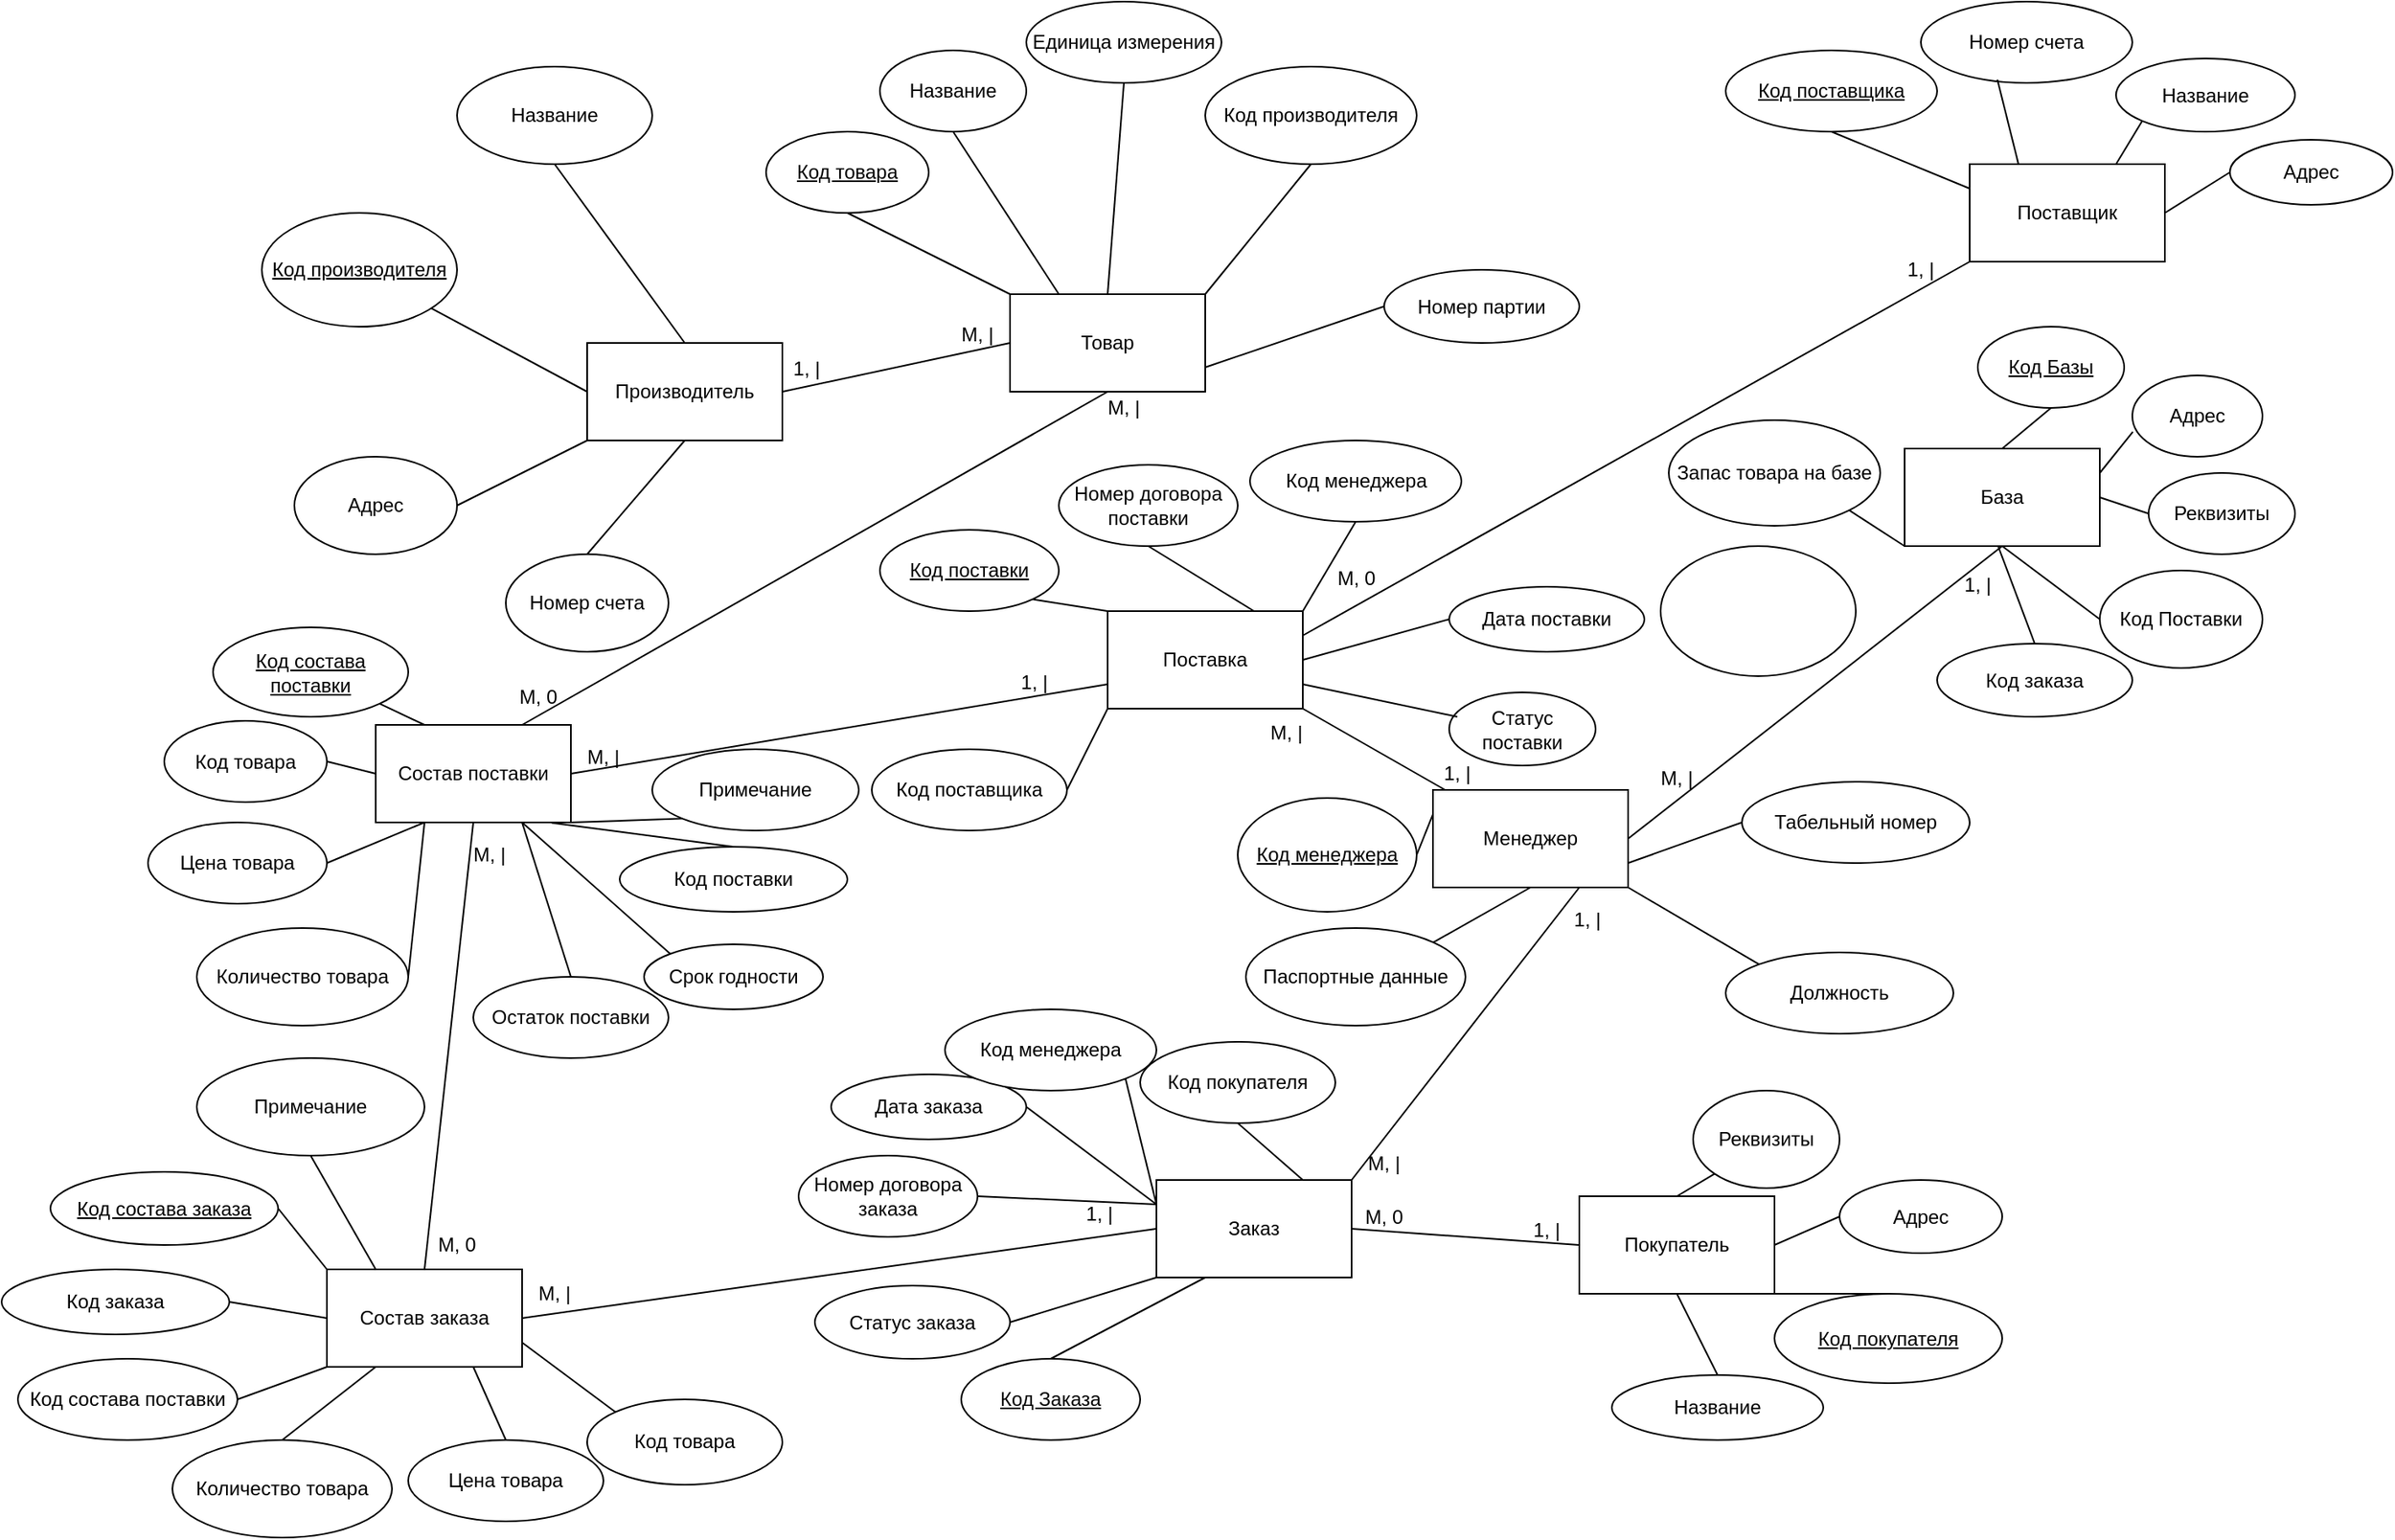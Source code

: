 <mxfile version="21.3.5" type="device">
  <diagram id="R2lEEEUBdFMjLlhIrx00" name="Page-1">
    <mxGraphModel dx="4734" dy="767" grid="1" gridSize="10" guides="1" tooltips="1" connect="1" arrows="1" fold="1" page="1" pageScale="1" pageWidth="3300" pageHeight="4681" math="0" shadow="0" extFonts="Permanent Marker^https://fonts.googleapis.com/css?family=Permanent+Marker">
      <root>
        <mxCell id="0" />
        <mxCell id="1" parent="0" />
        <mxCell id="kJskTAHnGRdRSJ4M2GRQ-1" value="Производитель" style="rounded=0;whiteSpace=wrap;html=1;" parent="1" vertex="1">
          <mxGeometry x="260" y="220" width="120" height="60" as="geometry" />
        </mxCell>
        <mxCell id="kJskTAHnGRdRSJ4M2GRQ-2" value="Товар" style="rounded=0;whiteSpace=wrap;html=1;" parent="1" vertex="1">
          <mxGeometry x="520" y="190" width="120" height="60" as="geometry" />
        </mxCell>
        <mxCell id="kJskTAHnGRdRSJ4M2GRQ-3" value="Поставщик" style="rounded=0;whiteSpace=wrap;html=1;" parent="1" vertex="1">
          <mxGeometry x="1110" y="110" width="120" height="60" as="geometry" />
        </mxCell>
        <mxCell id="kJskTAHnGRdRSJ4M2GRQ-4" value="Покупатель" style="rounded=0;whiteSpace=wrap;html=1;" parent="1" vertex="1">
          <mxGeometry x="870" y="745" width="120" height="60" as="geometry" />
        </mxCell>
        <mxCell id="kJskTAHnGRdRSJ4M2GRQ-5" value="База" style="rounded=0;whiteSpace=wrap;html=1;" parent="1" vertex="1">
          <mxGeometry x="1070" y="285" width="120" height="60" as="geometry" />
        </mxCell>
        <mxCell id="kJskTAHnGRdRSJ4M2GRQ-7" value="Заказ" style="rounded=0;whiteSpace=wrap;html=1;" parent="1" vertex="1">
          <mxGeometry x="610" y="735" width="120" height="60" as="geometry" />
        </mxCell>
        <mxCell id="kJskTAHnGRdRSJ4M2GRQ-9" value="Поставка" style="rounded=0;whiteSpace=wrap;html=1;" parent="1" vertex="1">
          <mxGeometry x="580" y="385" width="120" height="60" as="geometry" />
        </mxCell>
        <mxCell id="kJskTAHnGRdRSJ4M2GRQ-10" value="Менеджер" style="rounded=0;whiteSpace=wrap;html=1;" parent="1" vertex="1">
          <mxGeometry x="780" y="495" width="120" height="60" as="geometry" />
        </mxCell>
        <mxCell id="kJskTAHnGRdRSJ4M2GRQ-11" value="Название" style="ellipse;whiteSpace=wrap;html=1;" parent="1" vertex="1">
          <mxGeometry x="180" y="50" width="120" height="60" as="geometry" />
        </mxCell>
        <mxCell id="kJskTAHnGRdRSJ4M2GRQ-12" value="&lt;u&gt;Код производителя&lt;/u&gt;" style="ellipse;whiteSpace=wrap;html=1;" parent="1" vertex="1">
          <mxGeometry x="60" y="140" width="120" height="70" as="geometry" />
        </mxCell>
        <mxCell id="kJskTAHnGRdRSJ4M2GRQ-13" value="Адрес" style="ellipse;whiteSpace=wrap;html=1;" parent="1" vertex="1">
          <mxGeometry x="80" y="290" width="100" height="60" as="geometry" />
        </mxCell>
        <mxCell id="kJskTAHnGRdRSJ4M2GRQ-14" value="Номер счета" style="ellipse;whiteSpace=wrap;html=1;" parent="1" vertex="1">
          <mxGeometry x="210" y="350" width="100" height="60" as="geometry" />
        </mxCell>
        <mxCell id="kJskTAHnGRdRSJ4M2GRQ-15" value="" style="endArrow=none;html=1;rounded=0;entryX=0.5;entryY=1;entryDx=0;entryDy=0;exitX=0.5;exitY=0;exitDx=0;exitDy=0;" parent="1" source="kJskTAHnGRdRSJ4M2GRQ-1" target="kJskTAHnGRdRSJ4M2GRQ-11" edge="1">
          <mxGeometry width="50" height="50" relative="1" as="geometry">
            <mxPoint x="280" y="220" as="sourcePoint" />
            <mxPoint x="330" y="170" as="targetPoint" />
          </mxGeometry>
        </mxCell>
        <mxCell id="kJskTAHnGRdRSJ4M2GRQ-17" value="" style="endArrow=none;html=1;rounded=0;exitX=0;exitY=0.5;exitDx=0;exitDy=0;" parent="1" source="kJskTAHnGRdRSJ4M2GRQ-1" target="kJskTAHnGRdRSJ4M2GRQ-12" edge="1">
          <mxGeometry width="50" height="50" relative="1" as="geometry">
            <mxPoint x="160" y="280" as="sourcePoint" />
            <mxPoint x="210" y="230" as="targetPoint" />
          </mxGeometry>
        </mxCell>
        <mxCell id="kJskTAHnGRdRSJ4M2GRQ-19" value="" style="endArrow=none;html=1;rounded=0;exitX=1;exitY=0.5;exitDx=0;exitDy=0;entryX=0;entryY=1;entryDx=0;entryDy=0;" parent="1" source="kJskTAHnGRdRSJ4M2GRQ-13" target="kJskTAHnGRdRSJ4M2GRQ-1" edge="1">
          <mxGeometry width="50" height="50" relative="1" as="geometry">
            <mxPoint x="740" y="300" as="sourcePoint" />
            <mxPoint x="790" y="250" as="targetPoint" />
          </mxGeometry>
        </mxCell>
        <mxCell id="kJskTAHnGRdRSJ4M2GRQ-20" value="" style="endArrow=none;html=1;rounded=0;exitX=0.5;exitY=0;exitDx=0;exitDy=0;entryX=0.5;entryY=1;entryDx=0;entryDy=0;" parent="1" source="kJskTAHnGRdRSJ4M2GRQ-14" target="kJskTAHnGRdRSJ4M2GRQ-1" edge="1">
          <mxGeometry width="50" height="50" relative="1" as="geometry">
            <mxPoint x="310" y="360" as="sourcePoint" />
            <mxPoint x="360" y="310" as="targetPoint" />
          </mxGeometry>
        </mxCell>
        <mxCell id="kJskTAHnGRdRSJ4M2GRQ-21" value="" style="endArrow=none;html=1;rounded=0;exitX=1;exitY=0.5;exitDx=0;exitDy=0;entryX=0;entryY=0.5;entryDx=0;entryDy=0;" parent="1" source="kJskTAHnGRdRSJ4M2GRQ-1" target="kJskTAHnGRdRSJ4M2GRQ-2" edge="1">
          <mxGeometry width="50" height="50" relative="1" as="geometry">
            <mxPoint x="430" y="260" as="sourcePoint" />
            <mxPoint x="480" y="210" as="targetPoint" />
          </mxGeometry>
        </mxCell>
        <mxCell id="kJskTAHnGRdRSJ4M2GRQ-22" value="" style="endArrow=none;html=1;rounded=0;entryX=0.5;entryY=1;entryDx=0;entryDy=0;exitX=0.75;exitY=0;exitDx=0;exitDy=0;" parent="1" source="INEstCtHJYuw2tECv8UU-12" target="kJskTAHnGRdRSJ4M2GRQ-2" edge="1">
          <mxGeometry width="50" height="50" relative="1" as="geometry">
            <mxPoint x="560" y="410" as="sourcePoint" />
            <mxPoint x="610" y="360" as="targetPoint" />
          </mxGeometry>
        </mxCell>
        <mxCell id="kJskTAHnGRdRSJ4M2GRQ-23" value="" style="endArrow=none;html=1;rounded=0;exitX=1;exitY=0.25;exitDx=0;exitDy=0;entryX=0;entryY=1;entryDx=0;entryDy=0;" parent="1" source="kJskTAHnGRdRSJ4M2GRQ-9" target="kJskTAHnGRdRSJ4M2GRQ-3" edge="1">
          <mxGeometry width="50" height="50" relative="1" as="geometry">
            <mxPoint x="870" y="490" as="sourcePoint" />
            <mxPoint x="860.0" y="340.0" as="targetPoint" />
          </mxGeometry>
        </mxCell>
        <mxCell id="kJskTAHnGRdRSJ4M2GRQ-24" value="&lt;u&gt;Код товара&lt;/u&gt;" style="ellipse;whiteSpace=wrap;html=1;" parent="1" vertex="1">
          <mxGeometry x="370" y="90" width="100" height="50" as="geometry" />
        </mxCell>
        <mxCell id="kJskTAHnGRdRSJ4M2GRQ-25" value="Название" style="ellipse;whiteSpace=wrap;html=1;" parent="1" vertex="1">
          <mxGeometry x="440" y="40" width="90" height="50" as="geometry" />
        </mxCell>
        <mxCell id="kJskTAHnGRdRSJ4M2GRQ-26" value="Единица измерения" style="ellipse;whiteSpace=wrap;html=1;" parent="1" vertex="1">
          <mxGeometry x="530" y="10" width="120" height="50" as="geometry" />
        </mxCell>
        <mxCell id="kJskTAHnGRdRSJ4M2GRQ-27" value="Код производителя" style="ellipse;whiteSpace=wrap;html=1;" parent="1" vertex="1">
          <mxGeometry x="640" y="50" width="130" height="60" as="geometry" />
        </mxCell>
        <mxCell id="kJskTAHnGRdRSJ4M2GRQ-28" value="" style="endArrow=none;html=1;rounded=0;entryX=0.5;entryY=1;entryDx=0;entryDy=0;exitX=0;exitY=0;exitDx=0;exitDy=0;" parent="1" source="kJskTAHnGRdRSJ4M2GRQ-2" target="kJskTAHnGRdRSJ4M2GRQ-24" edge="1">
          <mxGeometry width="50" height="50" relative="1" as="geometry">
            <mxPoint x="430" y="220" as="sourcePoint" />
            <mxPoint x="480" y="170" as="targetPoint" />
          </mxGeometry>
        </mxCell>
        <mxCell id="kJskTAHnGRdRSJ4M2GRQ-29" value="" style="endArrow=none;html=1;rounded=0;entryX=0.5;entryY=1;entryDx=0;entryDy=0;exitX=0.25;exitY=0;exitDx=0;exitDy=0;" parent="1" source="kJskTAHnGRdRSJ4M2GRQ-2" target="kJskTAHnGRdRSJ4M2GRQ-25" edge="1">
          <mxGeometry width="50" height="50" relative="1" as="geometry">
            <mxPoint x="520" y="160" as="sourcePoint" />
            <mxPoint x="570" y="110" as="targetPoint" />
          </mxGeometry>
        </mxCell>
        <mxCell id="kJskTAHnGRdRSJ4M2GRQ-30" value="" style="endArrow=none;html=1;rounded=0;entryX=0.5;entryY=1;entryDx=0;entryDy=0;exitX=0.5;exitY=0;exitDx=0;exitDy=0;" parent="1" source="kJskTAHnGRdRSJ4M2GRQ-2" target="kJskTAHnGRdRSJ4M2GRQ-26" edge="1">
          <mxGeometry width="50" height="50" relative="1" as="geometry">
            <mxPoint x="580" y="150" as="sourcePoint" />
            <mxPoint x="630" y="100" as="targetPoint" />
          </mxGeometry>
        </mxCell>
        <mxCell id="kJskTAHnGRdRSJ4M2GRQ-31" value="" style="endArrow=none;html=1;rounded=0;entryX=0.5;entryY=1;entryDx=0;entryDy=0;exitX=1;exitY=0;exitDx=0;exitDy=0;" parent="1" source="kJskTAHnGRdRSJ4M2GRQ-2" target="kJskTAHnGRdRSJ4M2GRQ-27" edge="1">
          <mxGeometry width="50" height="50" relative="1" as="geometry">
            <mxPoint x="670" y="180" as="sourcePoint" />
            <mxPoint x="720" y="130" as="targetPoint" />
          </mxGeometry>
        </mxCell>
        <mxCell id="kJskTAHnGRdRSJ4M2GRQ-32" value="Цена товара" style="ellipse;whiteSpace=wrap;html=1;" parent="1" vertex="1">
          <mxGeometry x="-10" y="515" width="110" height="50" as="geometry" />
        </mxCell>
        <mxCell id="kJskTAHnGRdRSJ4M2GRQ-33" value="Количество товара" style="ellipse;whiteSpace=wrap;html=1;" parent="1" vertex="1">
          <mxGeometry x="20" y="580" width="130" height="60" as="geometry" />
        </mxCell>
        <mxCell id="kJskTAHnGRdRSJ4M2GRQ-35" value="Код товара" style="ellipse;whiteSpace=wrap;html=1;" parent="1" vertex="1">
          <mxGeometry y="452.5" width="100" height="50" as="geometry" />
        </mxCell>
        <mxCell id="kJskTAHnGRdRSJ4M2GRQ-37" value="Номер договора поставки" style="ellipse;whiteSpace=wrap;html=1;" parent="1" vertex="1">
          <mxGeometry x="550" y="295" width="110" height="50" as="geometry" />
        </mxCell>
        <mxCell id="kJskTAHnGRdRSJ4M2GRQ-38" value="" style="endArrow=none;html=1;rounded=0;entryX=1;entryY=0.5;entryDx=0;entryDy=0;exitX=0;exitY=0.5;exitDx=0;exitDy=0;" parent="1" source="INEstCtHJYuw2tECv8UU-12" target="kJskTAHnGRdRSJ4M2GRQ-35" edge="1">
          <mxGeometry width="50" height="50" relative="1" as="geometry">
            <mxPoint x="190" y="445" as="sourcePoint" />
            <mxPoint x="240" y="395" as="targetPoint" />
          </mxGeometry>
        </mxCell>
        <mxCell id="kJskTAHnGRdRSJ4M2GRQ-39" value="" style="endArrow=none;html=1;rounded=0;entryX=1;entryY=0.5;entryDx=0;entryDy=0;exitX=0.25;exitY=1;exitDx=0;exitDy=0;" parent="1" source="INEstCtHJYuw2tECv8UU-12" target="kJskTAHnGRdRSJ4M2GRQ-32" edge="1">
          <mxGeometry width="50" height="50" relative="1" as="geometry">
            <mxPoint x="220" y="535" as="sourcePoint" />
            <mxPoint x="270" y="485" as="targetPoint" />
          </mxGeometry>
        </mxCell>
        <mxCell id="kJskTAHnGRdRSJ4M2GRQ-40" value="" style="endArrow=none;html=1;rounded=0;entryX=1;entryY=1;entryDx=0;entryDy=0;exitX=0;exitY=0;exitDx=0;exitDy=0;" parent="1" source="kJskTAHnGRdRSJ4M2GRQ-9" target="kJskTAHnGRdRSJ4M2GRQ-43" edge="1">
          <mxGeometry width="50" height="50" relative="1" as="geometry">
            <mxPoint x="490" y="425" as="sourcePoint" />
            <mxPoint x="543.693" y="316.321" as="targetPoint" />
          </mxGeometry>
        </mxCell>
        <mxCell id="kJskTAHnGRdRSJ4M2GRQ-41" value="" style="endArrow=none;html=1;rounded=0;exitX=0.5;exitY=1;exitDx=0;exitDy=0;entryX=0.75;entryY=0;entryDx=0;entryDy=0;" parent="1" source="kJskTAHnGRdRSJ4M2GRQ-37" target="kJskTAHnGRdRSJ4M2GRQ-9" edge="1">
          <mxGeometry width="50" height="50" relative="1" as="geometry">
            <mxPoint x="630" y="650" as="sourcePoint" />
            <mxPoint x="690" y="600" as="targetPoint" />
          </mxGeometry>
        </mxCell>
        <mxCell id="kJskTAHnGRdRSJ4M2GRQ-42" value="" style="endArrow=none;html=1;rounded=0;entryX=1;entryY=0.5;entryDx=0;entryDy=0;exitX=0.25;exitY=1;exitDx=0;exitDy=0;" parent="1" source="INEstCtHJYuw2tECv8UU-12" target="kJskTAHnGRdRSJ4M2GRQ-33" edge="1">
          <mxGeometry width="50" height="50" relative="1" as="geometry">
            <mxPoint x="340" y="605" as="sourcePoint" />
            <mxPoint x="390" y="555" as="targetPoint" />
          </mxGeometry>
        </mxCell>
        <mxCell id="kJskTAHnGRdRSJ4M2GRQ-43" value="&lt;u&gt;Код поставки&lt;/u&gt;" style="ellipse;whiteSpace=wrap;html=1;" parent="1" vertex="1">
          <mxGeometry x="440" y="335" width="110" height="50" as="geometry" />
        </mxCell>
        <mxCell id="kJskTAHnGRdRSJ4M2GRQ-44" value="Код поставщика" style="ellipse;whiteSpace=wrap;html=1;" parent="1" vertex="1">
          <mxGeometry x="435" y="470" width="120" height="50" as="geometry" />
        </mxCell>
        <mxCell id="kJskTAHnGRdRSJ4M2GRQ-45" value="Дата поставки" style="ellipse;whiteSpace=wrap;html=1;" parent="1" vertex="1">
          <mxGeometry x="790" y="370" width="120" height="40" as="geometry" />
        </mxCell>
        <mxCell id="kJskTAHnGRdRSJ4M2GRQ-49" value="" style="endArrow=none;html=1;rounded=0;entryX=1;entryY=0.5;entryDx=0;entryDy=0;exitX=0;exitY=1;exitDx=0;exitDy=0;" parent="1" source="kJskTAHnGRdRSJ4M2GRQ-9" target="kJskTAHnGRdRSJ4M2GRQ-44" edge="1">
          <mxGeometry width="50" height="50" relative="1" as="geometry">
            <mxPoint x="610" y="440" as="sourcePoint" />
            <mxPoint x="690" y="310" as="targetPoint" />
          </mxGeometry>
        </mxCell>
        <mxCell id="kJskTAHnGRdRSJ4M2GRQ-50" value="" style="endArrow=none;html=1;rounded=0;entryX=0;entryY=0.5;entryDx=0;entryDy=0;exitX=1;exitY=0.5;exitDx=0;exitDy=0;" parent="1" source="kJskTAHnGRdRSJ4M2GRQ-9" target="kJskTAHnGRdRSJ4M2GRQ-45" edge="1">
          <mxGeometry width="50" height="50" relative="1" as="geometry">
            <mxPoint x="980" y="250" as="sourcePoint" />
            <mxPoint x="1030" y="200" as="targetPoint" />
          </mxGeometry>
        </mxCell>
        <mxCell id="kJskTAHnGRdRSJ4M2GRQ-51" value="&lt;u&gt;Код поставщика&lt;/u&gt;" style="ellipse;whiteSpace=wrap;html=1;" parent="1" vertex="1">
          <mxGeometry x="960" y="40" width="130" height="50" as="geometry" />
        </mxCell>
        <mxCell id="kJskTAHnGRdRSJ4M2GRQ-52" value="Номер счета" style="ellipse;whiteSpace=wrap;html=1;" parent="1" vertex="1">
          <mxGeometry x="1080" y="10" width="130" height="50" as="geometry" />
        </mxCell>
        <mxCell id="kJskTAHnGRdRSJ4M2GRQ-53" value="Название" style="ellipse;whiteSpace=wrap;html=1;" parent="1" vertex="1">
          <mxGeometry x="1200" y="45" width="110" height="45" as="geometry" />
        </mxCell>
        <mxCell id="kJskTAHnGRdRSJ4M2GRQ-54" value="Адрес" style="ellipse;whiteSpace=wrap;html=1;" parent="1" vertex="1">
          <mxGeometry x="1270" y="95" width="100" height="40" as="geometry" />
        </mxCell>
        <mxCell id="kJskTAHnGRdRSJ4M2GRQ-55" value="" style="endArrow=none;html=1;rounded=0;entryX=0.5;entryY=1;entryDx=0;entryDy=0;exitX=0;exitY=0.25;exitDx=0;exitDy=0;" parent="1" source="kJskTAHnGRdRSJ4M2GRQ-3" target="kJskTAHnGRdRSJ4M2GRQ-51" edge="1">
          <mxGeometry width="50" height="50" relative="1" as="geometry">
            <mxPoint x="1010" y="210" as="sourcePoint" />
            <mxPoint x="1060" y="160" as="targetPoint" />
          </mxGeometry>
        </mxCell>
        <mxCell id="kJskTAHnGRdRSJ4M2GRQ-56" value="" style="endArrow=none;html=1;rounded=0;entryX=0.362;entryY=0.96;entryDx=0;entryDy=0;entryPerimeter=0;exitX=0.25;exitY=0;exitDx=0;exitDy=0;" parent="1" source="kJskTAHnGRdRSJ4M2GRQ-3" target="kJskTAHnGRdRSJ4M2GRQ-52" edge="1">
          <mxGeometry width="50" height="50" relative="1" as="geometry">
            <mxPoint x="1050" y="230" as="sourcePoint" />
            <mxPoint x="1100" y="180" as="targetPoint" />
          </mxGeometry>
        </mxCell>
        <mxCell id="kJskTAHnGRdRSJ4M2GRQ-57" value="" style="endArrow=none;html=1;rounded=0;entryX=0;entryY=1;entryDx=0;entryDy=0;exitX=0.75;exitY=0;exitDx=0;exitDy=0;" parent="1" source="kJskTAHnGRdRSJ4M2GRQ-3" target="kJskTAHnGRdRSJ4M2GRQ-53" edge="1">
          <mxGeometry width="50" height="50" relative="1" as="geometry">
            <mxPoint x="1100" y="250" as="sourcePoint" />
            <mxPoint x="1150" y="200" as="targetPoint" />
          </mxGeometry>
        </mxCell>
        <mxCell id="kJskTAHnGRdRSJ4M2GRQ-58" value="" style="endArrow=none;html=1;rounded=0;entryX=0;entryY=0.5;entryDx=0;entryDy=0;exitX=1;exitY=0.5;exitDx=0;exitDy=0;" parent="1" source="kJskTAHnGRdRSJ4M2GRQ-3" target="kJskTAHnGRdRSJ4M2GRQ-54" edge="1">
          <mxGeometry width="50" height="50" relative="1" as="geometry">
            <mxPoint x="1150" y="280" as="sourcePoint" />
            <mxPoint x="1200" y="230" as="targetPoint" />
          </mxGeometry>
        </mxCell>
        <mxCell id="kJskTAHnGRdRSJ4M2GRQ-60" value="&lt;u&gt;Код Базы&lt;/u&gt;" style="ellipse;whiteSpace=wrap;html=1;" parent="1" vertex="1">
          <mxGeometry x="1115" y="210" width="90" height="50" as="geometry" />
        </mxCell>
        <mxCell id="kJskTAHnGRdRSJ4M2GRQ-61" value="Адрес" style="ellipse;whiteSpace=wrap;html=1;" parent="1" vertex="1">
          <mxGeometry x="1210" y="240" width="80" height="50" as="geometry" />
        </mxCell>
        <mxCell id="kJskTAHnGRdRSJ4M2GRQ-62" value="Реквизиты" style="ellipse;whiteSpace=wrap;html=1;" parent="1" vertex="1">
          <mxGeometry x="1220" y="300" width="90" height="50" as="geometry" />
        </mxCell>
        <mxCell id="kJskTAHnGRdRSJ4M2GRQ-63" value="Код Поставки" style="ellipse;whiteSpace=wrap;html=1;" parent="1" vertex="1">
          <mxGeometry x="1190" y="360" width="100" height="60" as="geometry" />
        </mxCell>
        <mxCell id="kJskTAHnGRdRSJ4M2GRQ-64" value="" style="endArrow=none;html=1;rounded=0;exitX=1;exitY=1;exitDx=0;exitDy=0;" parent="1" source="kJskTAHnGRdRSJ4M2GRQ-9" target="kJskTAHnGRdRSJ4M2GRQ-10" edge="1">
          <mxGeometry width="50" height="50" relative="1" as="geometry">
            <mxPoint x="1140" y="410" as="sourcePoint" />
            <mxPoint x="1190" y="360" as="targetPoint" />
          </mxGeometry>
        </mxCell>
        <mxCell id="kJskTAHnGRdRSJ4M2GRQ-65" value="" style="endArrow=none;html=1;rounded=0;exitX=1;exitY=0.5;exitDx=0;exitDy=0;entryX=0.5;entryY=1;entryDx=0;entryDy=0;" parent="1" source="kJskTAHnGRdRSJ4M2GRQ-10" target="kJskTAHnGRdRSJ4M2GRQ-5" edge="1">
          <mxGeometry width="50" height="50" relative="1" as="geometry">
            <mxPoint x="1300" y="400" as="sourcePoint" />
            <mxPoint x="1350" y="350" as="targetPoint" />
          </mxGeometry>
        </mxCell>
        <mxCell id="kJskTAHnGRdRSJ4M2GRQ-66" value="" style="endArrow=none;html=1;rounded=0;entryX=0;entryY=0.5;entryDx=0;entryDy=0;exitX=1;exitY=0.5;exitDx=0;exitDy=0;" parent="1" source="kJskTAHnGRdRSJ4M2GRQ-5" target="kJskTAHnGRdRSJ4M2GRQ-62" edge="1">
          <mxGeometry width="50" height="50" relative="1" as="geometry">
            <mxPoint x="1020" y="530" as="sourcePoint" />
            <mxPoint x="1070" y="480" as="targetPoint" />
          </mxGeometry>
        </mxCell>
        <mxCell id="kJskTAHnGRdRSJ4M2GRQ-67" value="" style="endArrow=none;html=1;rounded=0;entryX=0;entryY=0.5;entryDx=0;entryDy=0;exitX=0.5;exitY=1;exitDx=0;exitDy=0;" parent="1" source="kJskTAHnGRdRSJ4M2GRQ-5" target="kJskTAHnGRdRSJ4M2GRQ-63" edge="1">
          <mxGeometry width="50" height="50" relative="1" as="geometry">
            <mxPoint x="1110" y="530" as="sourcePoint" />
            <mxPoint x="1160" y="480" as="targetPoint" />
          </mxGeometry>
        </mxCell>
        <mxCell id="kJskTAHnGRdRSJ4M2GRQ-68" value="" style="endArrow=none;html=1;rounded=0;entryX=0.004;entryY=0.693;entryDx=0;entryDy=0;entryPerimeter=0;exitX=1;exitY=0.25;exitDx=0;exitDy=0;" parent="1" source="kJskTAHnGRdRSJ4M2GRQ-5" target="kJskTAHnGRdRSJ4M2GRQ-61" edge="1">
          <mxGeometry width="50" height="50" relative="1" as="geometry">
            <mxPoint x="1080" y="460" as="sourcePoint" />
            <mxPoint x="1130" y="410" as="targetPoint" />
          </mxGeometry>
        </mxCell>
        <mxCell id="kJskTAHnGRdRSJ4M2GRQ-69" value="" style="endArrow=none;html=1;rounded=0;entryX=0.5;entryY=1;entryDx=0;entryDy=0;exitX=0.5;exitY=0;exitDx=0;exitDy=0;" parent="1" source="kJskTAHnGRdRSJ4M2GRQ-5" target="kJskTAHnGRdRSJ4M2GRQ-60" edge="1">
          <mxGeometry width="50" height="50" relative="1" as="geometry">
            <mxPoint x="1040" y="430" as="sourcePoint" />
            <mxPoint x="1090" y="380" as="targetPoint" />
          </mxGeometry>
        </mxCell>
        <mxCell id="kJskTAHnGRdRSJ4M2GRQ-70" value="&lt;u&gt;Код менеджера&lt;/u&gt;" style="ellipse;whiteSpace=wrap;html=1;" parent="1" vertex="1">
          <mxGeometry x="660" y="500" width="110" height="70" as="geometry" />
        </mxCell>
        <mxCell id="kJskTAHnGRdRSJ4M2GRQ-71" value="Должность" style="ellipse;whiteSpace=wrap;html=1;" parent="1" vertex="1">
          <mxGeometry x="960" y="595" width="140" height="50" as="geometry" />
        </mxCell>
        <mxCell id="kJskTAHnGRdRSJ4M2GRQ-72" value="Паспортные данные" style="ellipse;whiteSpace=wrap;html=1;" parent="1" vertex="1">
          <mxGeometry x="665" y="580" width="135" height="60" as="geometry" />
        </mxCell>
        <mxCell id="kJskTAHnGRdRSJ4M2GRQ-73" value="Табельный номер" style="ellipse;whiteSpace=wrap;html=1;" parent="1" vertex="1">
          <mxGeometry x="970" y="490" width="140" height="50" as="geometry" />
        </mxCell>
        <mxCell id="kJskTAHnGRdRSJ4M2GRQ-74" value="" style="endArrow=none;html=1;rounded=0;entryX=1;entryY=0;entryDx=0;entryDy=0;exitX=0.5;exitY=1;exitDx=0;exitDy=0;" parent="1" source="kJskTAHnGRdRSJ4M2GRQ-10" target="kJskTAHnGRdRSJ4M2GRQ-72" edge="1">
          <mxGeometry width="50" height="50" relative="1" as="geometry">
            <mxPoint x="750" y="745" as="sourcePoint" />
            <mxPoint x="800" y="695" as="targetPoint" />
          </mxGeometry>
        </mxCell>
        <mxCell id="kJskTAHnGRdRSJ4M2GRQ-75" value="" style="endArrow=none;html=1;rounded=0;entryX=0;entryY=0;entryDx=0;entryDy=0;exitX=1;exitY=1;exitDx=0;exitDy=0;" parent="1" source="kJskTAHnGRdRSJ4M2GRQ-10" target="kJskTAHnGRdRSJ4M2GRQ-71" edge="1">
          <mxGeometry width="50" height="50" relative="1" as="geometry">
            <mxPoint x="840" y="735" as="sourcePoint" />
            <mxPoint x="890" y="685" as="targetPoint" />
          </mxGeometry>
        </mxCell>
        <mxCell id="kJskTAHnGRdRSJ4M2GRQ-76" value="" style="endArrow=none;html=1;rounded=0;entryX=1;entryY=0.5;entryDx=0;entryDy=0;exitX=0;exitY=0.25;exitDx=0;exitDy=0;" parent="1" source="kJskTAHnGRdRSJ4M2GRQ-10" target="kJskTAHnGRdRSJ4M2GRQ-70" edge="1">
          <mxGeometry width="50" height="50" relative="1" as="geometry">
            <mxPoint x="640" y="695" as="sourcePoint" />
            <mxPoint x="690" y="645" as="targetPoint" />
          </mxGeometry>
        </mxCell>
        <mxCell id="kJskTAHnGRdRSJ4M2GRQ-77" value="" style="endArrow=none;html=1;rounded=0;entryX=0;entryY=0.5;entryDx=0;entryDy=0;exitX=1;exitY=0.75;exitDx=0;exitDy=0;" parent="1" source="kJskTAHnGRdRSJ4M2GRQ-10" target="kJskTAHnGRdRSJ4M2GRQ-73" edge="1">
          <mxGeometry width="50" height="50" relative="1" as="geometry">
            <mxPoint x="970" y="725" as="sourcePoint" />
            <mxPoint x="1020" y="675" as="targetPoint" />
          </mxGeometry>
        </mxCell>
        <mxCell id="kJskTAHnGRdRSJ4M2GRQ-79" value="Код менеджера" style="ellipse;whiteSpace=wrap;html=1;" parent="1" vertex="1">
          <mxGeometry x="667.5" y="280" width="130" height="50" as="geometry" />
        </mxCell>
        <mxCell id="kJskTAHnGRdRSJ4M2GRQ-80" value="" style="endArrow=none;html=1;rounded=0;entryX=0.5;entryY=1;entryDx=0;entryDy=0;exitX=1;exitY=0;exitDx=0;exitDy=0;" parent="1" source="kJskTAHnGRdRSJ4M2GRQ-9" target="kJskTAHnGRdRSJ4M2GRQ-79" edge="1">
          <mxGeometry width="50" height="50" relative="1" as="geometry">
            <mxPoint x="980.0" y="280" as="sourcePoint" />
            <mxPoint x="1040" y="450" as="targetPoint" />
          </mxGeometry>
        </mxCell>
        <mxCell id="kJskTAHnGRdRSJ4M2GRQ-82" value="Номер договора заказа" style="ellipse;whiteSpace=wrap;html=1;" parent="1" vertex="1">
          <mxGeometry x="390" y="720" width="110" height="50" as="geometry" />
        </mxCell>
        <mxCell id="kJskTAHnGRdRSJ4M2GRQ-84" value="&lt;u&gt;Код Заказа&lt;/u&gt;" style="ellipse;whiteSpace=wrap;html=1;" parent="1" vertex="1">
          <mxGeometry x="490" y="845" width="110" height="50" as="geometry" />
        </mxCell>
        <mxCell id="kJskTAHnGRdRSJ4M2GRQ-85" value="Код покупателя" style="ellipse;whiteSpace=wrap;html=1;" parent="1" vertex="1">
          <mxGeometry x="600" y="650" width="120" height="50" as="geometry" />
        </mxCell>
        <mxCell id="kJskTAHnGRdRSJ4M2GRQ-86" value="Дата заказа" style="ellipse;whiteSpace=wrap;html=1;" parent="1" vertex="1">
          <mxGeometry x="410" y="670" width="120" height="40" as="geometry" />
        </mxCell>
        <mxCell id="kJskTAHnGRdRSJ4M2GRQ-88" value="" style="endArrow=none;html=1;rounded=0;entryX=0.5;entryY=0;entryDx=0;entryDy=0;exitX=0.25;exitY=1;exitDx=0;exitDy=0;" parent="1" source="kJskTAHnGRdRSJ4M2GRQ-7" target="kJskTAHnGRdRSJ4M2GRQ-84" edge="1">
          <mxGeometry width="50" height="50" relative="1" as="geometry">
            <mxPoint x="180" y="1025" as="sourcePoint" />
            <mxPoint x="230" y="975" as="targetPoint" />
          </mxGeometry>
        </mxCell>
        <mxCell id="kJskTAHnGRdRSJ4M2GRQ-90" value="" style="endArrow=none;html=1;rounded=0;entryX=0.5;entryY=1;entryDx=0;entryDy=0;exitX=0.75;exitY=0;exitDx=0;exitDy=0;" parent="1" source="kJskTAHnGRdRSJ4M2GRQ-7" target="kJskTAHnGRdRSJ4M2GRQ-85" edge="1">
          <mxGeometry width="50" height="50" relative="1" as="geometry">
            <mxPoint x="-60" y="865" as="sourcePoint" />
            <mxPoint x="-10" y="815" as="targetPoint" />
          </mxGeometry>
        </mxCell>
        <mxCell id="kJskTAHnGRdRSJ4M2GRQ-92" value="Код менеджера" style="ellipse;whiteSpace=wrap;html=1;" parent="1" vertex="1">
          <mxGeometry x="480" y="630" width="130" height="50" as="geometry" />
        </mxCell>
        <mxCell id="kJskTAHnGRdRSJ4M2GRQ-94" value="Статус заказа" style="ellipse;whiteSpace=wrap;html=1;" parent="1" vertex="1">
          <mxGeometry x="400" y="800" width="120" height="45" as="geometry" />
        </mxCell>
        <mxCell id="kJskTAHnGRdRSJ4M2GRQ-95" value="Статус поставки" style="ellipse;whiteSpace=wrap;html=1;" parent="1" vertex="1">
          <mxGeometry x="790" y="435" width="90" height="45" as="geometry" />
        </mxCell>
        <mxCell id="kJskTAHnGRdRSJ4M2GRQ-96" value="" style="endArrow=none;html=1;rounded=0;entryX=1;entryY=0.75;entryDx=0;entryDy=0;exitX=0.5;exitY=0;exitDx=0;exitDy=0;" parent="1" source="kJskTAHnGRdRSJ4M2GRQ-126" target="kJskTAHnGRdRSJ4M2GRQ-9" edge="1">
          <mxGeometry width="50" height="50" relative="1" as="geometry">
            <mxPoint x="840" y="550" as="sourcePoint" />
            <mxPoint x="890" y="500" as="targetPoint" />
          </mxGeometry>
        </mxCell>
        <mxCell id="kJskTAHnGRdRSJ4M2GRQ-97" value="Адрес" style="ellipse;whiteSpace=wrap;html=1;" parent="1" vertex="1">
          <mxGeometry x="1030" y="735" width="100" height="45" as="geometry" />
        </mxCell>
        <mxCell id="kJskTAHnGRdRSJ4M2GRQ-98" value="&lt;u&gt;Код покупателя&lt;/u&gt;" style="ellipse;whiteSpace=wrap;html=1;" parent="1" vertex="1">
          <mxGeometry x="990" y="805" width="140" height="55" as="geometry" />
        </mxCell>
        <mxCell id="kJskTAHnGRdRSJ4M2GRQ-99" value="Название" style="ellipse;whiteSpace=wrap;html=1;" parent="1" vertex="1">
          <mxGeometry x="890" y="855" width="130" height="40" as="geometry" />
        </mxCell>
        <mxCell id="kJskTAHnGRdRSJ4M2GRQ-100" value="Реквизиты" style="ellipse;whiteSpace=wrap;html=1;" parent="1" vertex="1">
          <mxGeometry x="940" y="680" width="90" height="60" as="geometry" />
        </mxCell>
        <mxCell id="kJskTAHnGRdRSJ4M2GRQ-101" value="" style="endArrow=none;html=1;rounded=0;entryX=0;entryY=0.5;entryDx=0;entryDy=0;exitX=1;exitY=0.5;exitDx=0;exitDy=0;" parent="1" source="kJskTAHnGRdRSJ4M2GRQ-4" target="kJskTAHnGRdRSJ4M2GRQ-97" edge="1">
          <mxGeometry width="50" height="50" relative="1" as="geometry">
            <mxPoint x="820" y="625" as="sourcePoint" />
            <mxPoint x="870" y="575" as="targetPoint" />
          </mxGeometry>
        </mxCell>
        <mxCell id="kJskTAHnGRdRSJ4M2GRQ-102" value="" style="endArrow=none;html=1;rounded=0;entryX=0;entryY=1;entryDx=0;entryDy=0;exitX=0.5;exitY=0;exitDx=0;exitDy=0;" parent="1" source="kJskTAHnGRdRSJ4M2GRQ-4" target="kJskTAHnGRdRSJ4M2GRQ-100" edge="1">
          <mxGeometry width="50" height="50" relative="1" as="geometry">
            <mxPoint x="880" y="645" as="sourcePoint" />
            <mxPoint x="930" y="595" as="targetPoint" />
          </mxGeometry>
        </mxCell>
        <mxCell id="kJskTAHnGRdRSJ4M2GRQ-103" value="" style="endArrow=none;html=1;rounded=0;entryX=0.5;entryY=0;entryDx=0;entryDy=0;exitX=1;exitY=1;exitDx=0;exitDy=0;" parent="1" source="kJskTAHnGRdRSJ4M2GRQ-4" target="kJskTAHnGRdRSJ4M2GRQ-98" edge="1">
          <mxGeometry width="50" height="50" relative="1" as="geometry">
            <mxPoint x="730" y="625" as="sourcePoint" />
            <mxPoint x="780" y="575" as="targetPoint" />
          </mxGeometry>
        </mxCell>
        <mxCell id="kJskTAHnGRdRSJ4M2GRQ-104" value="" style="endArrow=none;html=1;rounded=0;entryX=0.5;entryY=1;entryDx=0;entryDy=0;exitX=0.5;exitY=0;exitDx=0;exitDy=0;" parent="1" source="kJskTAHnGRdRSJ4M2GRQ-99" target="kJskTAHnGRdRSJ4M2GRQ-4" edge="1">
          <mxGeometry width="50" height="50" relative="1" as="geometry">
            <mxPoint x="820" y="975" as="sourcePoint" />
            <mxPoint x="870" y="925" as="targetPoint" />
          </mxGeometry>
        </mxCell>
        <mxCell id="kJskTAHnGRdRSJ4M2GRQ-106" value="" style="endArrow=none;html=1;rounded=0;entryX=1;entryY=0.5;entryDx=0;entryDy=0;exitX=0;exitY=0.25;exitDx=0;exitDy=0;" parent="1" source="kJskTAHnGRdRSJ4M2GRQ-7" target="kJskTAHnGRdRSJ4M2GRQ-82" edge="1">
          <mxGeometry width="50" height="50" relative="1" as="geometry">
            <mxPoint x="240" y="785" as="sourcePoint" />
            <mxPoint x="290" y="735" as="targetPoint" />
          </mxGeometry>
        </mxCell>
        <mxCell id="kJskTAHnGRdRSJ4M2GRQ-107" value="" style="endArrow=none;html=1;rounded=0;entryX=1;entryY=0.5;entryDx=0;entryDy=0;exitX=0;exitY=1;exitDx=0;exitDy=0;" parent="1" source="kJskTAHnGRdRSJ4M2GRQ-7" target="kJskTAHnGRdRSJ4M2GRQ-94" edge="1">
          <mxGeometry width="50" height="50" relative="1" as="geometry">
            <mxPoint x="310" y="805" as="sourcePoint" />
            <mxPoint x="360" y="755" as="targetPoint" />
          </mxGeometry>
        </mxCell>
        <mxCell id="kJskTAHnGRdRSJ4M2GRQ-108" value="" style="endArrow=none;html=1;rounded=0;entryX=1;entryY=0.5;entryDx=0;entryDy=0;exitX=0;exitY=0.25;exitDx=0;exitDy=0;" parent="1" source="kJskTAHnGRdRSJ4M2GRQ-7" target="kJskTAHnGRdRSJ4M2GRQ-86" edge="1">
          <mxGeometry width="50" height="50" relative="1" as="geometry">
            <mxPoint x="510" y="775" as="sourcePoint" />
            <mxPoint x="560" y="725" as="targetPoint" />
          </mxGeometry>
        </mxCell>
        <mxCell id="kJskTAHnGRdRSJ4M2GRQ-109" value="" style="endArrow=none;html=1;rounded=0;entryX=1;entryY=1;entryDx=0;entryDy=0;exitX=0;exitY=0.25;exitDx=0;exitDy=0;" parent="1" source="kJskTAHnGRdRSJ4M2GRQ-7" target="kJskTAHnGRdRSJ4M2GRQ-92" edge="1">
          <mxGeometry width="50" height="50" relative="1" as="geometry">
            <mxPoint x="530" y="785" as="sourcePoint" />
            <mxPoint x="580" y="735" as="targetPoint" />
          </mxGeometry>
        </mxCell>
        <mxCell id="kJskTAHnGRdRSJ4M2GRQ-110" value="" style="endArrow=none;html=1;rounded=0;entryX=1;entryY=0.5;entryDx=0;entryDy=0;exitX=0;exitY=0.5;exitDx=0;exitDy=0;" parent="1" source="kJskTAHnGRdRSJ4M2GRQ-4" target="kJskTAHnGRdRSJ4M2GRQ-7" edge="1">
          <mxGeometry width="50" height="50" relative="1" as="geometry">
            <mxPoint x="440" y="765" as="sourcePoint" />
            <mxPoint x="490" y="715" as="targetPoint" />
          </mxGeometry>
        </mxCell>
        <mxCell id="kJskTAHnGRdRSJ4M2GRQ-111" value="" style="endArrow=none;html=1;rounded=0;entryX=1;entryY=0;entryDx=0;entryDy=0;exitX=0.75;exitY=1;exitDx=0;exitDy=0;" parent="1" source="kJskTAHnGRdRSJ4M2GRQ-10" target="kJskTAHnGRdRSJ4M2GRQ-7" edge="1">
          <mxGeometry width="50" height="50" relative="1" as="geometry">
            <mxPoint x="1240.0" y="615" as="sourcePoint" />
            <mxPoint x="640" y="965" as="targetPoint" />
          </mxGeometry>
        </mxCell>
        <mxCell id="kJskTAHnGRdRSJ4M2GRQ-112" value="Код товара" style="ellipse;whiteSpace=wrap;html=1;" parent="1" vertex="1">
          <mxGeometry x="260" y="870" width="120" height="52.5" as="geometry" />
        </mxCell>
        <mxCell id="kJskTAHnGRdRSJ4M2GRQ-114" value="Цена товара" style="ellipse;whiteSpace=wrap;html=1;" parent="1" vertex="1">
          <mxGeometry x="150" y="895" width="120" height="50" as="geometry" />
        </mxCell>
        <mxCell id="kJskTAHnGRdRSJ4M2GRQ-115" value="Количество товара" style="ellipse;whiteSpace=wrap;html=1;" parent="1" vertex="1">
          <mxGeometry x="5" y="895" width="135" height="60" as="geometry" />
        </mxCell>
        <mxCell id="kJskTAHnGRdRSJ4M2GRQ-117" value="" style="endArrow=none;html=1;rounded=0;entryX=0.5;entryY=0;entryDx=0;entryDy=0;exitX=0.75;exitY=1;exitDx=0;exitDy=0;" parent="1" source="INEstCtHJYuw2tECv8UU-13" target="kJskTAHnGRdRSJ4M2GRQ-114" edge="1">
          <mxGeometry width="50" height="50" relative="1" as="geometry">
            <mxPoint x="950" y="615" as="sourcePoint" />
            <mxPoint x="1000" y="565" as="targetPoint" />
          </mxGeometry>
        </mxCell>
        <mxCell id="kJskTAHnGRdRSJ4M2GRQ-118" value="" style="endArrow=none;html=1;rounded=0;entryX=0.5;entryY=0;entryDx=0;entryDy=0;exitX=0.25;exitY=1;exitDx=0;exitDy=0;" parent="1" source="INEstCtHJYuw2tECv8UU-13" target="kJskTAHnGRdRSJ4M2GRQ-115" edge="1">
          <mxGeometry width="50" height="50" relative="1" as="geometry">
            <mxPoint x="950" y="715" as="sourcePoint" />
            <mxPoint x="1000" y="665" as="targetPoint" />
          </mxGeometry>
        </mxCell>
        <mxCell id="kJskTAHnGRdRSJ4M2GRQ-119" value="" style="endArrow=none;html=1;rounded=0;entryX=0;entryY=0;entryDx=0;entryDy=0;exitX=1;exitY=0.75;exitDx=0;exitDy=0;" parent="1" source="INEstCtHJYuw2tECv8UU-13" target="kJskTAHnGRdRSJ4M2GRQ-112" edge="1">
          <mxGeometry width="50" height="50" relative="1" as="geometry">
            <mxPoint x="1010" y="535" as="sourcePoint" />
            <mxPoint x="1060" y="485" as="targetPoint" />
          </mxGeometry>
        </mxCell>
        <mxCell id="kJskTAHnGRdRSJ4M2GRQ-122" value="М, 0" style="text;html=1;strokeColor=none;fillColor=none;align=center;verticalAlign=middle;whiteSpace=wrap;rounded=0;" parent="1" vertex="1">
          <mxGeometry x="702.5" y="350" width="60" height="30" as="geometry" />
        </mxCell>
        <mxCell id="kJskTAHnGRdRSJ4M2GRQ-123" value="1, |" style="text;html=1;strokeColor=none;fillColor=none;align=center;verticalAlign=middle;whiteSpace=wrap;rounded=0;" parent="1" vertex="1">
          <mxGeometry x="370" y="212.5" width="50" height="47.5" as="geometry" />
        </mxCell>
        <mxCell id="kJskTAHnGRdRSJ4M2GRQ-125" value="1, |" style="text;html=1;strokeColor=none;fillColor=none;align=center;verticalAlign=middle;whiteSpace=wrap;rounded=0;" parent="1" vertex="1">
          <mxGeometry x="1090" y="345" width="50" height="47.5" as="geometry" />
        </mxCell>
        <mxCell id="kJskTAHnGRdRSJ4M2GRQ-126" value="1, |" style="text;html=1;strokeColor=none;fillColor=none;align=center;verticalAlign=middle;whiteSpace=wrap;rounded=0;" parent="1" vertex="1">
          <mxGeometry x="770" y="450" width="50" height="70" as="geometry" />
        </mxCell>
        <mxCell id="kJskTAHnGRdRSJ4M2GRQ-128" value="1, |" style="text;html=1;strokeColor=none;fillColor=none;align=center;verticalAlign=middle;whiteSpace=wrap;rounded=0;" parent="1" vertex="1">
          <mxGeometry x="850" y="551.25" width="50" height="47.5" as="geometry" />
        </mxCell>
        <mxCell id="kJskTAHnGRdRSJ4M2GRQ-130" value="1, |" style="text;html=1;strokeColor=none;fillColor=none;align=center;verticalAlign=middle;whiteSpace=wrap;rounded=0;" parent="1" vertex="1">
          <mxGeometry x="550" y="732.5" width="50" height="47.5" as="geometry" />
        </mxCell>
        <mxCell id="kJskTAHnGRdRSJ4M2GRQ-131" value="1, |" style="text;html=1;strokeColor=none;fillColor=none;align=center;verticalAlign=middle;whiteSpace=wrap;rounded=0;" parent="1" vertex="1">
          <mxGeometry x="1055" y="150" width="50" height="50" as="geometry" />
        </mxCell>
        <mxCell id="kJskTAHnGRdRSJ4M2GRQ-133" value="Код заказа" style="ellipse;whiteSpace=wrap;html=1;" parent="1" vertex="1">
          <mxGeometry x="1090" y="405" width="120" height="45" as="geometry" />
        </mxCell>
        <mxCell id="kJskTAHnGRdRSJ4M2GRQ-134" value="" style="endArrow=none;html=1;rounded=0;entryX=0.75;entryY=0;entryDx=0;entryDy=0;exitX=0.5;exitY=0;exitDx=0;exitDy=0;" parent="1" source="kJskTAHnGRdRSJ4M2GRQ-133" target="kJskTAHnGRdRSJ4M2GRQ-125" edge="1">
          <mxGeometry width="50" height="50" relative="1" as="geometry">
            <mxPoint x="1110" y="430" as="sourcePoint" />
            <mxPoint x="1160" y="380" as="targetPoint" />
          </mxGeometry>
        </mxCell>
        <mxCell id="kJskTAHnGRdRSJ4M2GRQ-135" value="М, |" style="text;html=1;strokeColor=none;fillColor=none;align=center;verticalAlign=middle;whiteSpace=wrap;rounded=0;" parent="1" vertex="1">
          <mxGeometry x="660" y="445" width="60" height="30" as="geometry" />
        </mxCell>
        <mxCell id="kJskTAHnGRdRSJ4M2GRQ-136" value="М, |" style="text;html=1;strokeColor=none;fillColor=none;align=center;verticalAlign=middle;whiteSpace=wrap;rounded=0;" parent="1" vertex="1">
          <mxGeometry x="560" y="245" width="60" height="30" as="geometry" />
        </mxCell>
        <mxCell id="kJskTAHnGRdRSJ4M2GRQ-137" value="М, |" style="text;html=1;strokeColor=none;fillColor=none;align=center;verticalAlign=middle;whiteSpace=wrap;rounded=0;" parent="1" vertex="1">
          <mxGeometry x="470" y="200" width="60" height="30" as="geometry" />
        </mxCell>
        <mxCell id="kJskTAHnGRdRSJ4M2GRQ-139" value="М, |" style="text;html=1;strokeColor=none;fillColor=none;align=center;verticalAlign=middle;whiteSpace=wrap;rounded=0;" parent="1" vertex="1">
          <mxGeometry x="720" y="710" width="60" height="30" as="geometry" />
        </mxCell>
        <mxCell id="kJskTAHnGRdRSJ4M2GRQ-142" value="М, |" style="text;html=1;strokeColor=none;fillColor=none;align=center;verticalAlign=middle;whiteSpace=wrap;rounded=0;" parent="1" vertex="1">
          <mxGeometry x="900" y="472.5" width="60" height="30" as="geometry" />
        </mxCell>
        <mxCell id="INEstCtHJYuw2tECv8UU-1" value="М, 0" style="text;html=1;strokeColor=none;fillColor=none;align=center;verticalAlign=middle;whiteSpace=wrap;rounded=0;" parent="1" vertex="1">
          <mxGeometry x="720" y="742.5" width="60" height="30" as="geometry" />
        </mxCell>
        <mxCell id="INEstCtHJYuw2tECv8UU-2" value="1, |" style="text;html=1;strokeColor=none;fillColor=none;align=center;verticalAlign=middle;whiteSpace=wrap;rounded=0;" parent="1" vertex="1">
          <mxGeometry x="825" y="742.5" width="50" height="47.5" as="geometry" />
        </mxCell>
        <mxCell id="INEstCtHJYuw2tECv8UU-3" value="Запас товара на базе" style="ellipse;whiteSpace=wrap;html=1;" parent="1" vertex="1">
          <mxGeometry x="925" y="267.5" width="130" height="65" as="geometry" />
        </mxCell>
        <mxCell id="INEstCtHJYuw2tECv8UU-4" value="" style="endArrow=none;html=1;rounded=0;entryX=1;entryY=1;entryDx=0;entryDy=0;exitX=0;exitY=1;exitDx=0;exitDy=0;" parent="1" source="kJskTAHnGRdRSJ4M2GRQ-5" target="INEstCtHJYuw2tECv8UU-3" edge="1">
          <mxGeometry width="50" height="50" relative="1" as="geometry">
            <mxPoint x="770" y="390" as="sourcePoint" />
            <mxPoint x="820" y="340" as="targetPoint" />
          </mxGeometry>
        </mxCell>
        <mxCell id="INEstCtHJYuw2tECv8UU-5" value="Примечание" style="ellipse;whiteSpace=wrap;html=1;" parent="1" vertex="1">
          <mxGeometry x="300" y="470" width="127" height="50" as="geometry" />
        </mxCell>
        <mxCell id="INEstCtHJYuw2tECv8UU-6" value="" style="endArrow=none;html=1;rounded=0;entryX=0;entryY=1;entryDx=0;entryDy=0;exitX=1;exitY=1;exitDx=0;exitDy=0;" parent="1" source="INEstCtHJYuw2tECv8UU-12" target="INEstCtHJYuw2tECv8UU-5" edge="1">
          <mxGeometry width="50" height="50" relative="1" as="geometry">
            <mxPoint x="690" y="240" as="sourcePoint" />
            <mxPoint x="740" y="190" as="targetPoint" />
          </mxGeometry>
        </mxCell>
        <mxCell id="INEstCtHJYuw2tECv8UU-7" value="Номер партии" style="ellipse;whiteSpace=wrap;html=1;" parent="1" vertex="1">
          <mxGeometry x="750" y="175" width="120" height="45" as="geometry" />
        </mxCell>
        <mxCell id="INEstCtHJYuw2tECv8UU-8" value="" style="endArrow=none;html=1;rounded=0;entryX=0;entryY=0.5;entryDx=0;entryDy=0;exitX=1;exitY=0.75;exitDx=0;exitDy=0;" parent="1" source="kJskTAHnGRdRSJ4M2GRQ-2" target="INEstCtHJYuw2tECv8UU-7" edge="1">
          <mxGeometry width="50" height="50" relative="1" as="geometry">
            <mxPoint x="670" y="270" as="sourcePoint" />
            <mxPoint x="720" y="220" as="targetPoint" />
          </mxGeometry>
        </mxCell>
        <mxCell id="INEstCtHJYuw2tECv8UU-9" value="М, 0" style="text;html=1;strokeColor=none;fillColor=none;align=center;verticalAlign=middle;whiteSpace=wrap;rounded=0;" parent="1" vertex="1">
          <mxGeometry x="200" y="422.5" width="60" height="30" as="geometry" />
        </mxCell>
        <mxCell id="INEstCtHJYuw2tECv8UU-12" value="Состав поставки" style="rounded=0;whiteSpace=wrap;html=1;" parent="1" vertex="1">
          <mxGeometry x="130" y="455" width="120" height="60" as="geometry" />
        </mxCell>
        <mxCell id="INEstCtHJYuw2tECv8UU-13" value="Состав заказа" style="rounded=0;whiteSpace=wrap;html=1;" parent="1" vertex="1">
          <mxGeometry x="100" y="790" width="120" height="60" as="geometry" />
        </mxCell>
        <mxCell id="INEstCtHJYuw2tECv8UU-14" value="" style="endArrow=none;html=1;rounded=0;entryX=1;entryY=0.5;entryDx=0;entryDy=0;exitX=0;exitY=0.75;exitDx=0;exitDy=0;" parent="1" source="kJskTAHnGRdRSJ4M2GRQ-9" target="INEstCtHJYuw2tECv8UU-12" edge="1">
          <mxGeometry width="50" height="50" relative="1" as="geometry">
            <mxPoint x="260" y="590" as="sourcePoint" />
            <mxPoint x="310" y="540" as="targetPoint" />
          </mxGeometry>
        </mxCell>
        <mxCell id="INEstCtHJYuw2tECv8UU-15" value="" style="endArrow=none;html=1;rounded=0;exitX=1;exitY=0.5;exitDx=0;exitDy=0;entryX=0;entryY=0.5;entryDx=0;entryDy=0;" parent="1" source="INEstCtHJYuw2tECv8UU-13" target="kJskTAHnGRdRSJ4M2GRQ-7" edge="1">
          <mxGeometry width="50" height="50" relative="1" as="geometry">
            <mxPoint x="390" y="640" as="sourcePoint" />
            <mxPoint x="440" y="590" as="targetPoint" />
          </mxGeometry>
        </mxCell>
        <mxCell id="INEstCtHJYuw2tECv8UU-16" value="" style="endArrow=none;html=1;rounded=0;entryX=0.5;entryY=1;entryDx=0;entryDy=0;exitX=0.5;exitY=0;exitDx=0;exitDy=0;" parent="1" source="INEstCtHJYuw2tECv8UU-13" target="INEstCtHJYuw2tECv8UU-12" edge="1">
          <mxGeometry width="50" height="50" relative="1" as="geometry">
            <mxPoint x="120" y="590" as="sourcePoint" />
            <mxPoint x="170" y="540" as="targetPoint" />
          </mxGeometry>
        </mxCell>
        <mxCell id="INEstCtHJYuw2tECv8UU-17" value="М, 0" style="text;html=1;strokeColor=none;fillColor=none;align=center;verticalAlign=middle;whiteSpace=wrap;rounded=0;" parent="1" vertex="1">
          <mxGeometry x="150" y="760" width="60" height="30" as="geometry" />
        </mxCell>
        <mxCell id="INEstCtHJYuw2tECv8UU-18" value="М, |" style="text;html=1;strokeColor=none;fillColor=none;align=center;verticalAlign=middle;whiteSpace=wrap;rounded=0;" parent="1" vertex="1">
          <mxGeometry x="240" y="460" width="60" height="30" as="geometry" />
        </mxCell>
        <mxCell id="INEstCtHJYuw2tECv8UU-19" value="М, |" style="text;html=1;strokeColor=none;fillColor=none;align=center;verticalAlign=middle;whiteSpace=wrap;rounded=0;" parent="1" vertex="1">
          <mxGeometry x="170" y="520" width="60" height="30" as="geometry" />
        </mxCell>
        <mxCell id="INEstCtHJYuw2tECv8UU-20" value="М, |" style="text;html=1;strokeColor=none;fillColor=none;align=center;verticalAlign=middle;whiteSpace=wrap;rounded=0;" parent="1" vertex="1">
          <mxGeometry x="210" y="790" width="60" height="30" as="geometry" />
        </mxCell>
        <mxCell id="INEstCtHJYuw2tECv8UU-22" value="1, |" style="text;html=1;strokeColor=none;fillColor=none;align=center;verticalAlign=middle;whiteSpace=wrap;rounded=0;" parent="1" vertex="1">
          <mxGeometry x="510" y="405" width="50" height="47.5" as="geometry" />
        </mxCell>
        <mxCell id="INEstCtHJYuw2tECv8UU-23" value="&lt;u&gt;Код состава поставки&lt;/u&gt;" style="ellipse;whiteSpace=wrap;html=1;" parent="1" vertex="1">
          <mxGeometry x="30" y="395" width="120" height="55" as="geometry" />
        </mxCell>
        <mxCell id="INEstCtHJYuw2tECv8UU-27" value="Код поставки" style="ellipse;whiteSpace=wrap;html=1;" parent="1" vertex="1">
          <mxGeometry x="280" y="530" width="140" height="40" as="geometry" />
        </mxCell>
        <mxCell id="INEstCtHJYuw2tECv8UU-28" value="" style="endArrow=none;html=1;rounded=0;entryX=0.901;entryY=1.004;entryDx=0;entryDy=0;exitX=0.5;exitY=0;exitDx=0;exitDy=0;entryPerimeter=0;" parent="1" source="INEstCtHJYuw2tECv8UU-27" target="INEstCtHJYuw2tECv8UU-12" edge="1">
          <mxGeometry width="50" height="50" relative="1" as="geometry">
            <mxPoint x="270" y="700" as="sourcePoint" />
            <mxPoint x="320" y="650" as="targetPoint" />
          </mxGeometry>
        </mxCell>
        <mxCell id="INEstCtHJYuw2tECv8UU-29" value="" style="endArrow=none;html=1;rounded=0;entryX=1;entryY=1;entryDx=0;entryDy=0;exitX=0.25;exitY=0;exitDx=0;exitDy=0;" parent="1" source="INEstCtHJYuw2tECv8UU-12" target="INEstCtHJYuw2tECv8UU-23" edge="1">
          <mxGeometry width="50" height="50" relative="1" as="geometry">
            <mxPoint x="20" y="370" as="sourcePoint" />
            <mxPoint x="70" y="320" as="targetPoint" />
          </mxGeometry>
        </mxCell>
        <mxCell id="INEstCtHJYuw2tECv8UU-30" value="Срок годности" style="ellipse;whiteSpace=wrap;html=1;" parent="1" vertex="1">
          <mxGeometry x="295" y="590" width="110" height="40" as="geometry" />
        </mxCell>
        <mxCell id="INEstCtHJYuw2tECv8UU-31" value="" style="endArrow=none;html=1;rounded=0;entryX=0;entryY=0;entryDx=0;entryDy=0;exitX=0.75;exitY=1;exitDx=0;exitDy=0;" parent="1" source="INEstCtHJYuw2tECv8UU-12" target="INEstCtHJYuw2tECv8UU-30" edge="1">
          <mxGeometry width="50" height="50" relative="1" as="geometry">
            <mxPoint x="240" y="700" as="sourcePoint" />
            <mxPoint x="290" y="650" as="targetPoint" />
          </mxGeometry>
        </mxCell>
        <mxCell id="INEstCtHJYuw2tECv8UU-32" value="Код состава поставки" style="ellipse;whiteSpace=wrap;html=1;" parent="1" vertex="1">
          <mxGeometry x="-90" y="845" width="135" height="50" as="geometry" />
        </mxCell>
        <mxCell id="INEstCtHJYuw2tECv8UU-33" value="Код заказа" style="ellipse;whiteSpace=wrap;html=1;" parent="1" vertex="1">
          <mxGeometry x="-100" y="790" width="140" height="40" as="geometry" />
        </mxCell>
        <mxCell id="INEstCtHJYuw2tECv8UU-34" value="&lt;u&gt;Код состава заказа&lt;/u&gt;" style="ellipse;whiteSpace=wrap;html=1;" parent="1" vertex="1">
          <mxGeometry x="-70" y="730" width="140" height="45" as="geometry" />
        </mxCell>
        <mxCell id="INEstCtHJYuw2tECv8UU-35" value="" style="endArrow=none;html=1;rounded=0;entryX=1;entryY=0.5;entryDx=0;entryDy=0;exitX=0;exitY=0;exitDx=0;exitDy=0;" parent="1" source="INEstCtHJYuw2tECv8UU-13" target="INEstCtHJYuw2tECv8UU-34" edge="1">
          <mxGeometry width="50" height="50" relative="1" as="geometry">
            <mxPoint x="100" y="1050" as="sourcePoint" />
            <mxPoint x="150" y="1000" as="targetPoint" />
          </mxGeometry>
        </mxCell>
        <mxCell id="INEstCtHJYuw2tECv8UU-36" value="" style="endArrow=none;html=1;rounded=0;entryX=1;entryY=0.5;entryDx=0;entryDy=0;exitX=0;exitY=0.5;exitDx=0;exitDy=0;" parent="1" source="INEstCtHJYuw2tECv8UU-13" target="INEstCtHJYuw2tECv8UU-33" edge="1">
          <mxGeometry width="50" height="50" relative="1" as="geometry">
            <mxPoint x="-60" y="970" as="sourcePoint" />
            <mxPoint x="-10" y="920" as="targetPoint" />
          </mxGeometry>
        </mxCell>
        <mxCell id="INEstCtHJYuw2tECv8UU-37" value="" style="endArrow=none;html=1;rounded=0;entryX=1;entryY=0.5;entryDx=0;entryDy=0;exitX=0;exitY=1;exitDx=0;exitDy=0;" parent="1" source="INEstCtHJYuw2tECv8UU-13" target="INEstCtHJYuw2tECv8UU-32" edge="1">
          <mxGeometry width="50" height="50" relative="1" as="geometry">
            <mxPoint x="-70" y="960" as="sourcePoint" />
            <mxPoint x="-20" y="910" as="targetPoint" />
          </mxGeometry>
        </mxCell>
        <mxCell id="INEstCtHJYuw2tECv8UU-38" value="Остаток поставки" style="ellipse;whiteSpace=wrap;html=1;" parent="1" vertex="1">
          <mxGeometry x="190" y="610" width="120" height="50" as="geometry" />
        </mxCell>
        <mxCell id="INEstCtHJYuw2tECv8UU-39" value="" style="endArrow=none;html=1;rounded=0;entryX=0.5;entryY=0;entryDx=0;entryDy=0;exitX=0.75;exitY=1;exitDx=0;exitDy=0;" parent="1" source="INEstCtHJYuw2tECv8UU-12" target="INEstCtHJYuw2tECv8UU-38" edge="1">
          <mxGeometry width="50" height="50" relative="1" as="geometry">
            <mxPoint x="250" y="760" as="sourcePoint" />
            <mxPoint x="300" y="710" as="targetPoint" />
          </mxGeometry>
        </mxCell>
        <mxCell id="INEstCtHJYuw2tECv8UU-70" value="Примечание" style="ellipse;whiteSpace=wrap;html=1;" parent="1" vertex="1">
          <mxGeometry x="20" y="660" width="140" height="60" as="geometry" />
        </mxCell>
        <mxCell id="INEstCtHJYuw2tECv8UU-71" value="" style="endArrow=none;html=1;rounded=0;entryX=0.5;entryY=1;entryDx=0;entryDy=0;exitX=0.25;exitY=0;exitDx=0;exitDy=0;" parent="1" source="INEstCtHJYuw2tECv8UU-13" target="INEstCtHJYuw2tECv8UU-70" edge="1">
          <mxGeometry width="50" height="50" relative="1" as="geometry">
            <mxPoint x="250" y="770" as="sourcePoint" />
            <mxPoint x="300" y="720" as="targetPoint" />
          </mxGeometry>
        </mxCell>
        <mxCell id="yJED67ZWTAfKTa1zA25v-1" value="" style="ellipse;whiteSpace=wrap;html=1;" vertex="1" parent="1">
          <mxGeometry x="920" y="345" width="120" height="80" as="geometry" />
        </mxCell>
      </root>
    </mxGraphModel>
  </diagram>
</mxfile>
